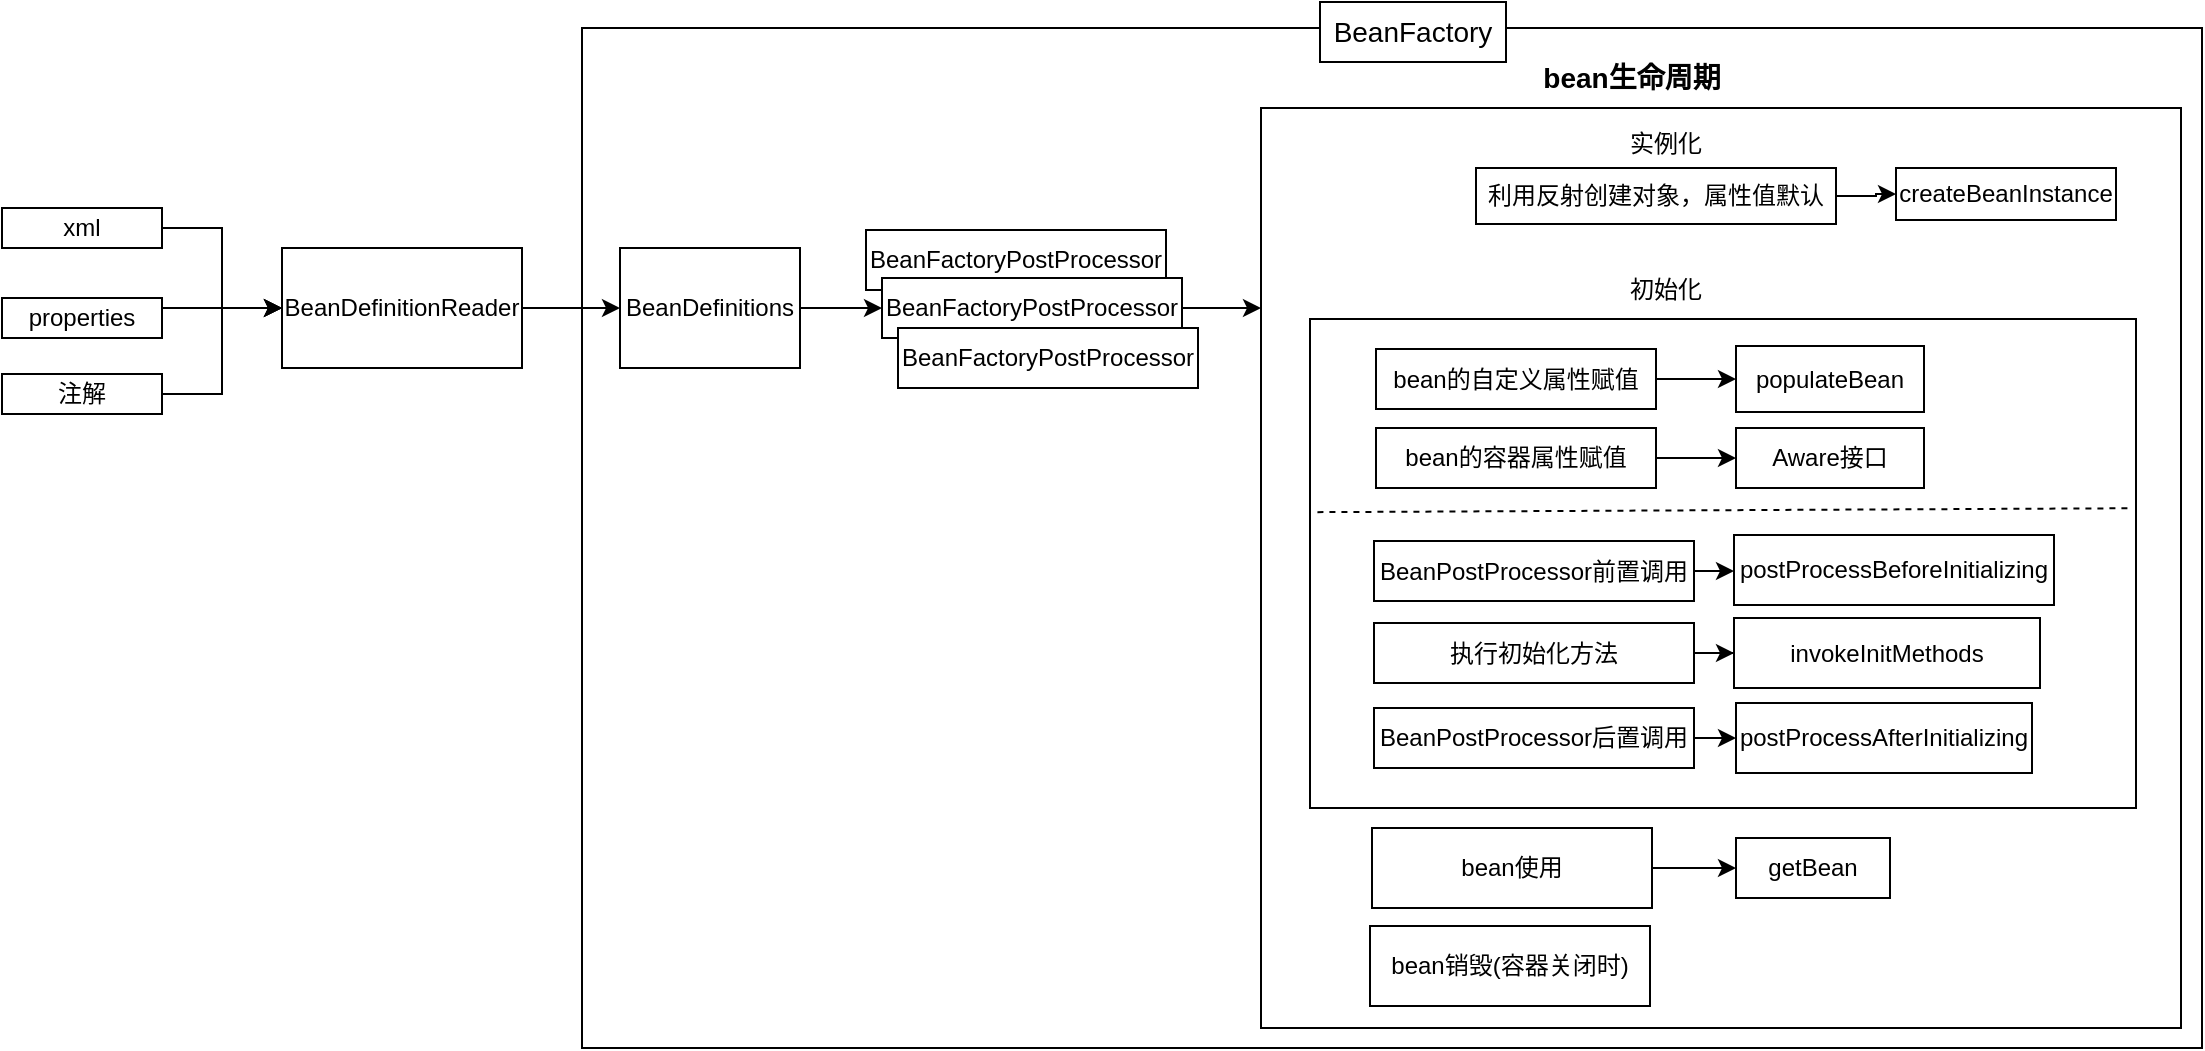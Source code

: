 <mxfile version="15.9.4" type="github"><diagram id="wSMiY5ETcng1NFYfktqR" name="第 1 页"><mxGraphModel dx="1022" dy="436" grid="1" gridSize="10" guides="1" tooltips="1" connect="1" arrows="1" fold="1" page="1" pageScale="1" pageWidth="827" pageHeight="1169" math="0" shadow="0"><root><mxCell id="0"/><mxCell id="1" parent="0"/><mxCell id="np38MopU1bvvfsYzP6Ts-9" style="edgeStyle=orthogonalEdgeStyle;rounded=0;orthogonalLoop=1;jettySize=auto;html=1;exitX=1;exitY=0.5;exitDx=0;exitDy=0;entryX=0;entryY=0.5;entryDx=0;entryDy=0;" edge="1" parent="1" source="np38MopU1bvvfsYzP6Ts-1" target="np38MopU1bvvfsYzP6Ts-5"><mxGeometry relative="1" as="geometry"/></mxCell><mxCell id="np38MopU1bvvfsYzP6Ts-1" value="xml" style="rounded=0;whiteSpace=wrap;html=1;" vertex="1" parent="1"><mxGeometry x="60" y="110" width="80" height="20" as="geometry"/></mxCell><mxCell id="np38MopU1bvvfsYzP6Ts-11" style="edgeStyle=orthogonalEdgeStyle;rounded=0;orthogonalLoop=1;jettySize=auto;html=1;exitX=1;exitY=0.25;exitDx=0;exitDy=0;" edge="1" parent="1" source="np38MopU1bvvfsYzP6Ts-2" target="np38MopU1bvvfsYzP6Ts-5"><mxGeometry relative="1" as="geometry"/></mxCell><mxCell id="np38MopU1bvvfsYzP6Ts-2" value="properties" style="rounded=0;whiteSpace=wrap;html=1;" vertex="1" parent="1"><mxGeometry x="60" y="155" width="80" height="20" as="geometry"/></mxCell><mxCell id="np38MopU1bvvfsYzP6Ts-12" style="edgeStyle=orthogonalEdgeStyle;rounded=0;orthogonalLoop=1;jettySize=auto;html=1;exitX=1;exitY=0.5;exitDx=0;exitDy=0;entryX=0;entryY=0.5;entryDx=0;entryDy=0;" edge="1" parent="1" source="np38MopU1bvvfsYzP6Ts-3" target="np38MopU1bvvfsYzP6Ts-5"><mxGeometry relative="1" as="geometry"/></mxCell><mxCell id="np38MopU1bvvfsYzP6Ts-3" value="注解" style="rounded=0;whiteSpace=wrap;html=1;" vertex="1" parent="1"><mxGeometry x="60" y="193" width="80" height="20" as="geometry"/></mxCell><mxCell id="np38MopU1bvvfsYzP6Ts-5" value="&lt;span&gt;BeanDefinitionReader&lt;/span&gt;" style="rounded=0;whiteSpace=wrap;html=1;" vertex="1" parent="1"><mxGeometry x="200" y="130" width="120" height="60" as="geometry"/></mxCell><mxCell id="np38MopU1bvvfsYzP6Ts-6" value="" style="rounded=0;whiteSpace=wrap;html=1;" vertex="1" parent="1"><mxGeometry x="350" y="20" width="810" height="510" as="geometry"/></mxCell><mxCell id="np38MopU1bvvfsYzP6Ts-30" style="edgeStyle=orthogonalEdgeStyle;rounded=0;orthogonalLoop=1;jettySize=auto;html=1;exitX=1;exitY=0.5;exitDx=0;exitDy=0;entryX=0;entryY=0.5;entryDx=0;entryDy=0;" edge="1" parent="1" source="np38MopU1bvvfsYzP6Ts-7" target="np38MopU1bvvfsYzP6Ts-27"><mxGeometry relative="1" as="geometry"/></mxCell><mxCell id="np38MopU1bvvfsYzP6Ts-7" value="BeanDefinitions" style="rounded=0;whiteSpace=wrap;html=1;" vertex="1" parent="1"><mxGeometry x="369" y="130" width="90" height="60" as="geometry"/></mxCell><mxCell id="np38MopU1bvvfsYzP6Ts-8" value="" style="whiteSpace=wrap;html=1;aspect=fixed;" vertex="1" parent="1"><mxGeometry x="689.5" y="60" width="460" height="460" as="geometry"/></mxCell><mxCell id="np38MopU1bvvfsYzP6Ts-17" value="BeanFactoryPostProcessor" style="rounded=0;whiteSpace=wrap;html=1;" vertex="1" parent="1"><mxGeometry x="492" y="121" width="150" height="30" as="geometry"/></mxCell><mxCell id="np38MopU1bvvfsYzP6Ts-91" style="edgeStyle=orthogonalEdgeStyle;rounded=0;orthogonalLoop=1;jettySize=auto;html=1;exitX=1;exitY=0.5;exitDx=0;exitDy=0;fontSize=14;" edge="1" parent="1" source="np38MopU1bvvfsYzP6Ts-27" target="np38MopU1bvvfsYzP6Ts-8"><mxGeometry relative="1" as="geometry"><Array as="points"><mxPoint x="680" y="160"/><mxPoint x="680" y="160"/></Array></mxGeometry></mxCell><mxCell id="np38MopU1bvvfsYzP6Ts-27" value="BeanFactoryPostProcessor" style="rounded=0;whiteSpace=wrap;html=1;" vertex="1" parent="1"><mxGeometry x="500" y="145" width="150" height="30" as="geometry"/></mxCell><mxCell id="np38MopU1bvvfsYzP6Ts-28" value="BeanFactoryPostProcessor" style="rounded=0;whiteSpace=wrap;html=1;" vertex="1" parent="1"><mxGeometry x="508" y="170" width="150" height="30" as="geometry"/></mxCell><mxCell id="np38MopU1bvvfsYzP6Ts-32" value="" style="rounded=0;whiteSpace=wrap;html=1;" vertex="1" parent="1"><mxGeometry x="714" y="165.5" width="413" height="244.5" as="geometry"/></mxCell><mxCell id="np38MopU1bvvfsYzP6Ts-47" value="" style="edgeStyle=orthogonalEdgeStyle;rounded=0;orthogonalLoop=1;jettySize=auto;html=1;" edge="1" parent="1" source="np38MopU1bvvfsYzP6Ts-34" target="np38MopU1bvvfsYzP6Ts-46"><mxGeometry relative="1" as="geometry"/></mxCell><mxCell id="np38MopU1bvvfsYzP6Ts-34" value="利用反射创建对象，属性值默认" style="rounded=0;whiteSpace=wrap;html=1;" vertex="1" parent="1"><mxGeometry x="797" y="90" width="180" height="28" as="geometry"/></mxCell><mxCell id="np38MopU1bvvfsYzP6Ts-35" value="实例化" style="text;html=1;strokeColor=none;fillColor=none;align=center;verticalAlign=middle;whiteSpace=wrap;rounded=0;" vertex="1" parent="1"><mxGeometry x="862" y="63" width="60" height="30" as="geometry"/></mxCell><mxCell id="np38MopU1bvvfsYzP6Ts-36" value="初始化" style="text;html=1;strokeColor=none;fillColor=none;align=center;verticalAlign=middle;whiteSpace=wrap;rounded=0;" vertex="1" parent="1"><mxGeometry x="862" y="135.5" width="60" height="30" as="geometry"/></mxCell><mxCell id="np38MopU1bvvfsYzP6Ts-45" value="" style="edgeStyle=orthogonalEdgeStyle;rounded=0;orthogonalLoop=1;jettySize=auto;html=1;" edge="1" parent="1" source="np38MopU1bvvfsYzP6Ts-42" target="np38MopU1bvvfsYzP6Ts-44"><mxGeometry relative="1" as="geometry"/></mxCell><mxCell id="np38MopU1bvvfsYzP6Ts-42" value="bean的自定义属性赋值" style="rounded=0;whiteSpace=wrap;html=1;" vertex="1" parent="1"><mxGeometry x="747" y="180.5" width="140" height="30" as="geometry"/></mxCell><mxCell id="np38MopU1bvvfsYzP6Ts-49" value="" style="edgeStyle=orthogonalEdgeStyle;rounded=0;orthogonalLoop=1;jettySize=auto;html=1;" edge="1" parent="1" source="np38MopU1bvvfsYzP6Ts-43" target="np38MopU1bvvfsYzP6Ts-48"><mxGeometry relative="1" as="geometry"/></mxCell><mxCell id="np38MopU1bvvfsYzP6Ts-44" value="populateBean" style="whiteSpace=wrap;html=1;rounded=0;" vertex="1" parent="1"><mxGeometry x="927" y="179" width="94" height="33" as="geometry"/></mxCell><mxCell id="np38MopU1bvvfsYzP6Ts-46" value="&lt;span&gt;createBeanInstance&lt;/span&gt;" style="whiteSpace=wrap;html=1;rounded=0;" vertex="1" parent="1"><mxGeometry x="1007" y="90" width="110" height="26" as="geometry"/></mxCell><mxCell id="np38MopU1bvvfsYzP6Ts-48" value="Aware接口" style="whiteSpace=wrap;html=1;rounded=0;" vertex="1" parent="1"><mxGeometry x="927" y="220" width="94" height="30" as="geometry"/></mxCell><mxCell id="np38MopU1bvvfsYzP6Ts-43" value="bean的容器属性赋值" style="rounded=0;whiteSpace=wrap;html=1;" vertex="1" parent="1"><mxGeometry x="747" y="220" width="140" height="30" as="geometry"/></mxCell><mxCell id="np38MopU1bvvfsYzP6Ts-51" value="" style="endArrow=none;html=1;rounded=0;" edge="1" parent="1" target="np38MopU1bvvfsYzP6Ts-43"><mxGeometry width="50" height="50" relative="1" as="geometry"><mxPoint x="810" y="250" as="sourcePoint"/><mxPoint x="860" y="200" as="targetPoint"/></mxGeometry></mxCell><mxCell id="np38MopU1bvvfsYzP6Ts-63" value="" style="edgeStyle=orthogonalEdgeStyle;rounded=0;orthogonalLoop=1;jettySize=auto;html=1;" edge="1" parent="1" source="np38MopU1bvvfsYzP6Ts-57" target="np38MopU1bvvfsYzP6Ts-62"><mxGeometry relative="1" as="geometry"/></mxCell><mxCell id="np38MopU1bvvfsYzP6Ts-82" value="" style="edgeStyle=orthogonalEdgeStyle;rounded=0;orthogonalLoop=1;jettySize=auto;html=1;" edge="1" parent="1" source="np38MopU1bvvfsYzP6Ts-58" target="np38MopU1bvvfsYzP6Ts-81"><mxGeometry relative="1" as="geometry"/></mxCell><mxCell id="np38MopU1bvvfsYzP6Ts-58" value="BeanPostProcessor后置调用" style="rounded=0;whiteSpace=wrap;html=1;" vertex="1" parent="1"><mxGeometry x="746" y="360" width="160" height="30" as="geometry"/></mxCell><mxCell id="np38MopU1bvvfsYzP6Ts-61" value="" style="edgeStyle=orthogonalEdgeStyle;rounded=0;orthogonalLoop=1;jettySize=auto;html=1;" edge="1" parent="1" source="np38MopU1bvvfsYzP6Ts-59" target="np38MopU1bvvfsYzP6Ts-60"><mxGeometry relative="1" as="geometry"/></mxCell><mxCell id="np38MopU1bvvfsYzP6Ts-59" value="执行初始化方法" style="rounded=0;whiteSpace=wrap;html=1;" vertex="1" parent="1"><mxGeometry x="746" y="317.5" width="160" height="30" as="geometry"/></mxCell><mxCell id="np38MopU1bvvfsYzP6Ts-60" value="invokeInitMethods" style="whiteSpace=wrap;html=1;rounded=0;" vertex="1" parent="1"><mxGeometry x="926" y="315" width="153" height="35" as="geometry"/></mxCell><mxCell id="np38MopU1bvvfsYzP6Ts-57" value="BeanPostProcessor前置调用" style="rounded=0;whiteSpace=wrap;html=1;" vertex="1" parent="1"><mxGeometry x="746" y="276.5" width="160" height="30" as="geometry"/></mxCell><mxCell id="np38MopU1bvvfsYzP6Ts-62" value="postProcessBeforeInitializing" style="whiteSpace=wrap;html=1;rounded=0;" vertex="1" parent="1"><mxGeometry x="926" y="273.5" width="160" height="35" as="geometry"/></mxCell><mxCell id="np38MopU1bvvfsYzP6Ts-75" value="" style="endArrow=none;dashed=1;html=1;rounded=0;exitX=0.009;exitY=0.395;exitDx=0;exitDy=0;exitPerimeter=0;entryX=0.995;entryY=0.387;entryDx=0;entryDy=0;entryPerimeter=0;" edge="1" parent="1" source="np38MopU1bvvfsYzP6Ts-32" target="np38MopU1bvvfsYzP6Ts-32"><mxGeometry width="50" height="50" relative="1" as="geometry"><mxPoint x="810" y="330" as="sourcePoint"/><mxPoint x="1120" y="260" as="targetPoint"/></mxGeometry></mxCell><mxCell id="np38MopU1bvvfsYzP6Ts-81" value="&lt;span&gt;postProcessAfterInitializing&lt;/span&gt;" style="whiteSpace=wrap;html=1;rounded=0;" vertex="1" parent="1"><mxGeometry x="927" y="357.5" width="148" height="35" as="geometry"/></mxCell><mxCell id="np38MopU1bvvfsYzP6Ts-86" value="" style="edgeStyle=orthogonalEdgeStyle;rounded=0;orthogonalLoop=1;jettySize=auto;html=1;" edge="1" parent="1" source="np38MopU1bvvfsYzP6Ts-83" target="np38MopU1bvvfsYzP6Ts-85"><mxGeometry relative="1" as="geometry"/></mxCell><mxCell id="np38MopU1bvvfsYzP6Ts-83" value="bean使用" style="rounded=0;whiteSpace=wrap;html=1;" vertex="1" parent="1"><mxGeometry x="745" y="420" width="140" height="40" as="geometry"/></mxCell><mxCell id="np38MopU1bvvfsYzP6Ts-84" value="bean销毁(容器关闭时)" style="rounded=0;whiteSpace=wrap;html=1;" vertex="1" parent="1"><mxGeometry x="744" y="469" width="140" height="40" as="geometry"/></mxCell><mxCell id="np38MopU1bvvfsYzP6Ts-85" value="getBean" style="whiteSpace=wrap;html=1;rounded=0;" vertex="1" parent="1"><mxGeometry x="927" y="425" width="77" height="30" as="geometry"/></mxCell><mxCell id="np38MopU1bvvfsYzP6Ts-88" value="&lt;b&gt;&lt;font style=&quot;font-size: 14px&quot;&gt;bean生命周期&lt;/font&gt;&lt;/b&gt;" style="text;html=1;strokeColor=none;fillColor=none;align=center;verticalAlign=middle;whiteSpace=wrap;rounded=0;" vertex="1" parent="1"><mxGeometry x="820" y="30" width="110" height="30" as="geometry"/></mxCell><mxCell id="np38MopU1bvvfsYzP6Ts-101" value="BeanFactory" style="rounded=0;whiteSpace=wrap;html=1;fontSize=14;" vertex="1" parent="1"><mxGeometry x="719" y="7" width="93" height="30" as="geometry"/></mxCell><mxCell id="np38MopU1bvvfsYzP6Ts-103" value="" style="endArrow=classic;html=1;rounded=0;fontSize=14;exitX=1;exitY=0.5;exitDx=0;exitDy=0;" edge="1" parent="1" source="np38MopU1bvvfsYzP6Ts-5" target="np38MopU1bvvfsYzP6Ts-7"><mxGeometry width="50" height="50" relative="1" as="geometry"><mxPoint x="420" y="240" as="sourcePoint"/><mxPoint x="470" y="190" as="targetPoint"/></mxGeometry></mxCell></root></mxGraphModel></diagram></mxfile>